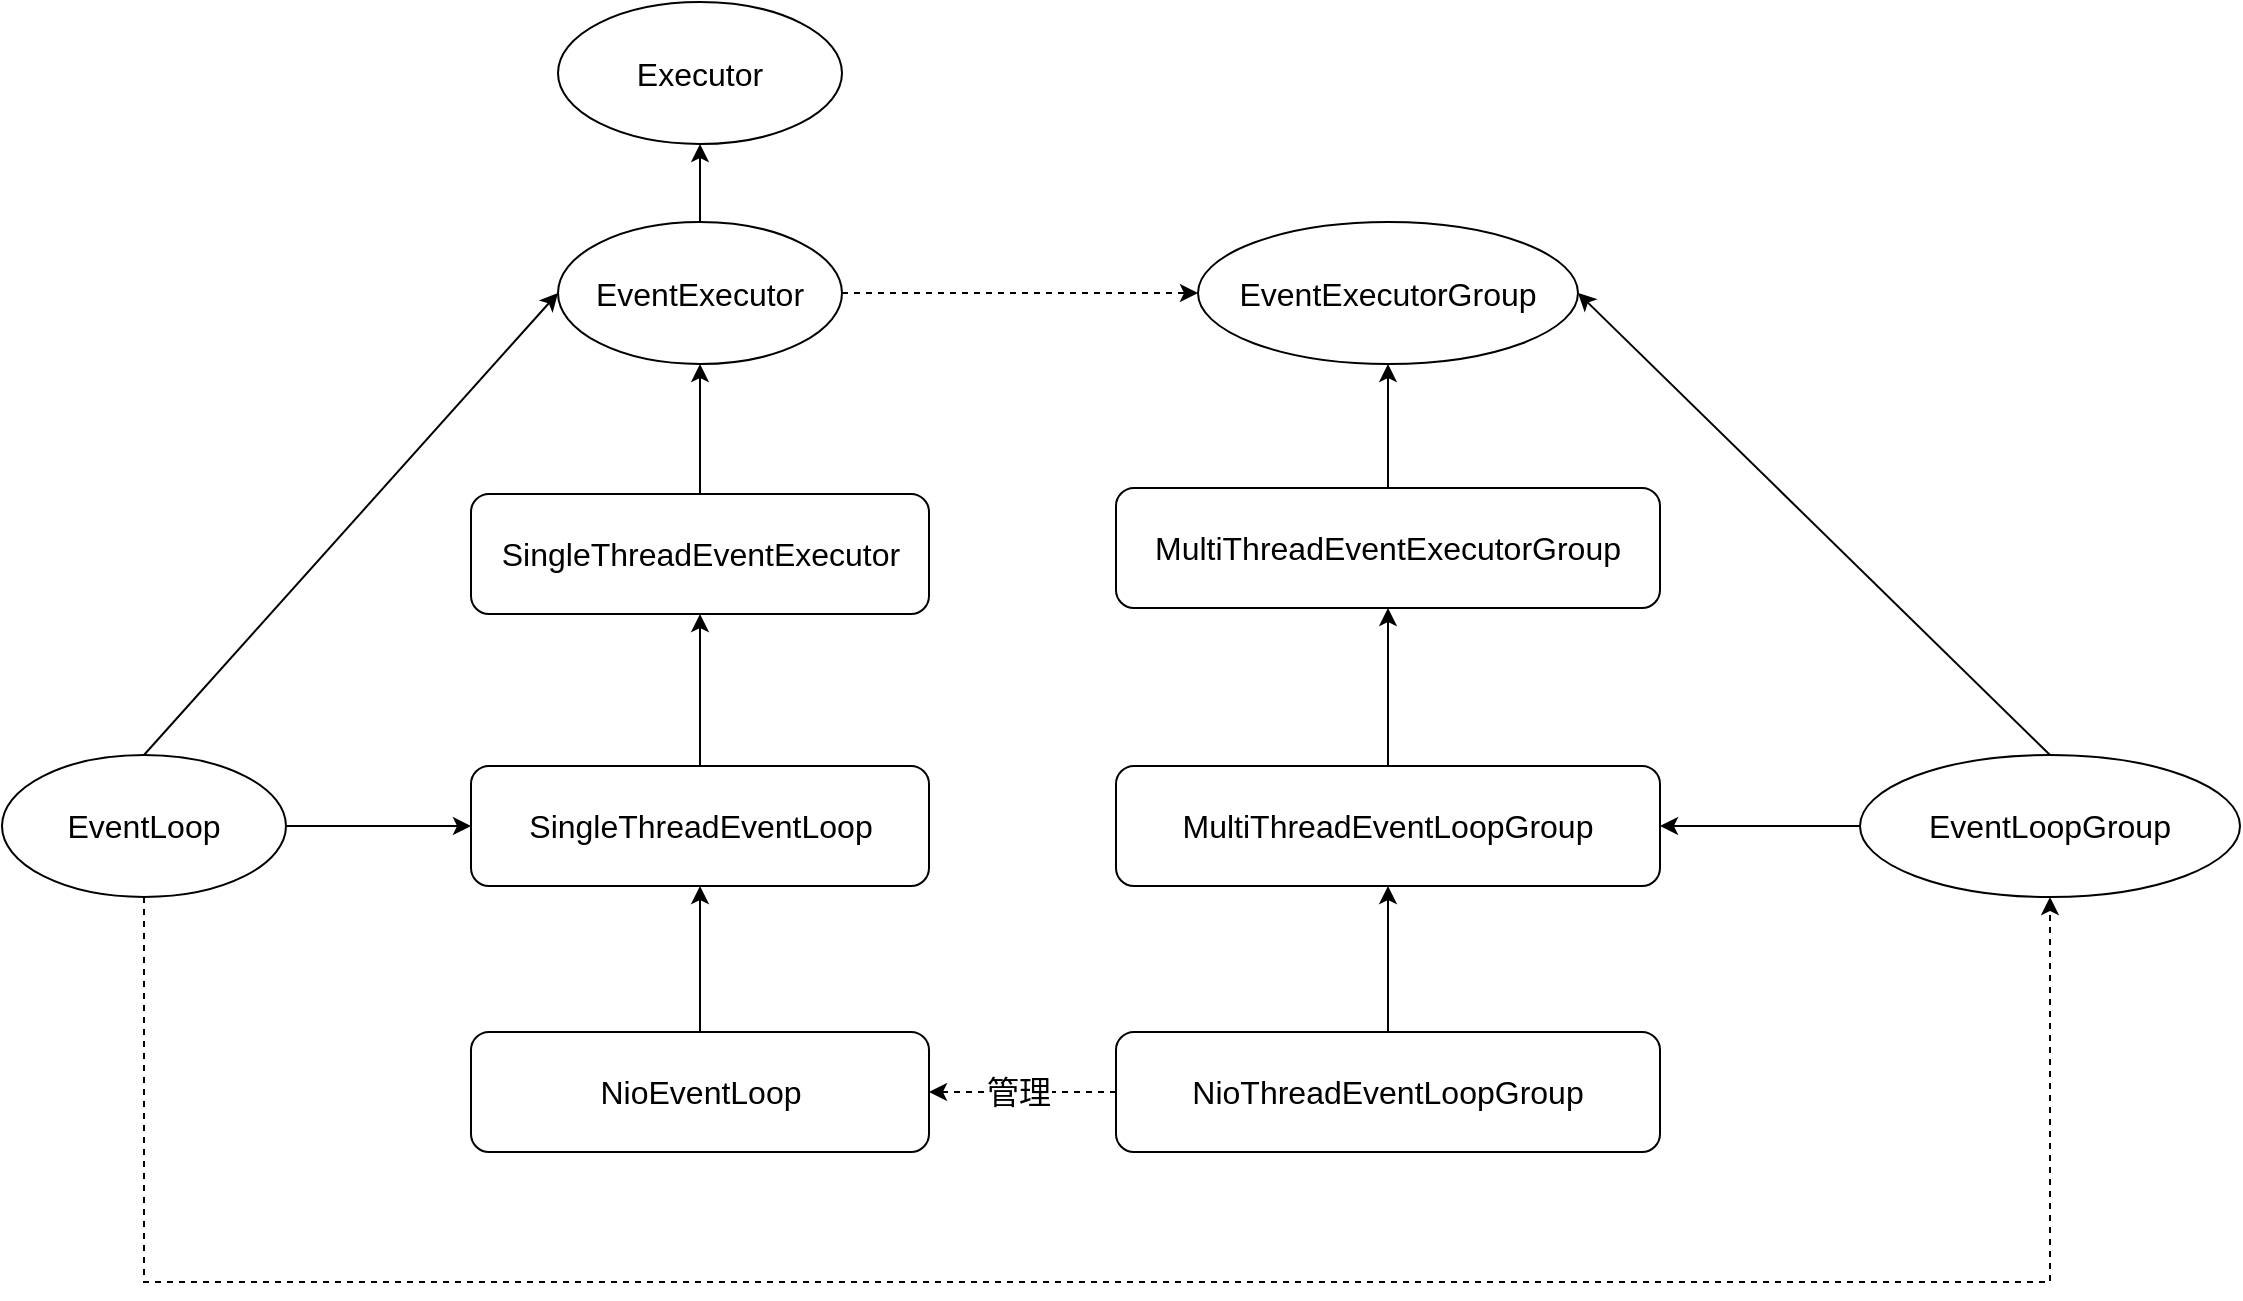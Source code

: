 <mxfile version="22.0.3" type="device">
  <diagram name="第 1 页" id="c_1S3M-OjREDbeR5obq9">
    <mxGraphModel dx="1889" dy="1306" grid="0" gridSize="10" guides="1" tooltips="1" connect="1" arrows="1" fold="1" page="0" pageScale="1" pageWidth="827" pageHeight="1169" math="0" shadow="0">
      <root>
        <mxCell id="0" />
        <mxCell id="1" parent="0" />
        <mxCell id="nO7J6b2MA-JyO90qj8Ey-29" style="edgeStyle=orthogonalEdgeStyle;rounded=0;orthogonalLoop=1;jettySize=auto;html=1;exitX=1;exitY=0.5;exitDx=0;exitDy=0;dashed=1;" edge="1" parent="1" source="nO7J6b2MA-JyO90qj8Ey-1" target="nO7J6b2MA-JyO90qj8Ey-5">
          <mxGeometry relative="1" as="geometry" />
        </mxCell>
        <mxCell id="nO7J6b2MA-JyO90qj8Ey-31" style="edgeStyle=orthogonalEdgeStyle;rounded=0;orthogonalLoop=1;jettySize=auto;html=1;exitX=0.5;exitY=0;exitDx=0;exitDy=0;entryX=0.5;entryY=1;entryDx=0;entryDy=0;" edge="1" parent="1" source="nO7J6b2MA-JyO90qj8Ey-1" target="nO7J6b2MA-JyO90qj8Ey-30">
          <mxGeometry relative="1" as="geometry" />
        </mxCell>
        <mxCell id="nO7J6b2MA-JyO90qj8Ey-1" value="EventExecutor" style="ellipse;whiteSpace=wrap;html=1;fontSize=16;" vertex="1" parent="1">
          <mxGeometry x="31" y="88" width="142" height="71" as="geometry" />
        </mxCell>
        <mxCell id="nO7J6b2MA-JyO90qj8Ey-8" style="rounded=0;orthogonalLoop=1;jettySize=auto;html=1;exitX=0.5;exitY=0;exitDx=0;exitDy=0;entryX=0;entryY=0.5;entryDx=0;entryDy=0;" edge="1" parent="1" source="nO7J6b2MA-JyO90qj8Ey-4" target="nO7J6b2MA-JyO90qj8Ey-1">
          <mxGeometry relative="1" as="geometry" />
        </mxCell>
        <mxCell id="nO7J6b2MA-JyO90qj8Ey-13" style="edgeStyle=orthogonalEdgeStyle;rounded=0;orthogonalLoop=1;jettySize=auto;html=1;exitX=1;exitY=0.5;exitDx=0;exitDy=0;" edge="1" parent="1" source="nO7J6b2MA-JyO90qj8Ey-4" target="nO7J6b2MA-JyO90qj8Ey-10">
          <mxGeometry relative="1" as="geometry" />
        </mxCell>
        <mxCell id="nO7J6b2MA-JyO90qj8Ey-27" style="edgeStyle=orthogonalEdgeStyle;rounded=0;orthogonalLoop=1;jettySize=auto;html=1;exitX=0.5;exitY=1;exitDx=0;exitDy=0;entryX=0.5;entryY=1;entryDx=0;entryDy=0;dashed=1;" edge="1" parent="1" source="nO7J6b2MA-JyO90qj8Ey-4" target="nO7J6b2MA-JyO90qj8Ey-6">
          <mxGeometry relative="1" as="geometry">
            <Array as="points">
              <mxPoint x="-176" y="618" />
              <mxPoint x="777" y="618" />
            </Array>
          </mxGeometry>
        </mxCell>
        <mxCell id="nO7J6b2MA-JyO90qj8Ey-4" value="EventLoop" style="ellipse;whiteSpace=wrap;html=1;fontSize=16;" vertex="1" parent="1">
          <mxGeometry x="-247" y="354.5" width="142" height="71" as="geometry" />
        </mxCell>
        <mxCell id="nO7J6b2MA-JyO90qj8Ey-5" value="EventExecutorGroup" style="ellipse;whiteSpace=wrap;html=1;fontSize=16;" vertex="1" parent="1">
          <mxGeometry x="351" y="88" width="190" height="71" as="geometry" />
        </mxCell>
        <mxCell id="nO7J6b2MA-JyO90qj8Ey-20" style="edgeStyle=orthogonalEdgeStyle;rounded=0;orthogonalLoop=1;jettySize=auto;html=1;" edge="1" parent="1" source="nO7J6b2MA-JyO90qj8Ey-6" target="nO7J6b2MA-JyO90qj8Ey-17">
          <mxGeometry relative="1" as="geometry" />
        </mxCell>
        <mxCell id="nO7J6b2MA-JyO90qj8Ey-21" style="rounded=0;orthogonalLoop=1;jettySize=auto;html=1;exitX=0.5;exitY=0;exitDx=0;exitDy=0;entryX=1;entryY=0.5;entryDx=0;entryDy=0;" edge="1" parent="1" source="nO7J6b2MA-JyO90qj8Ey-6" target="nO7J6b2MA-JyO90qj8Ey-5">
          <mxGeometry relative="1" as="geometry" />
        </mxCell>
        <mxCell id="nO7J6b2MA-JyO90qj8Ey-6" value="EventLoopGroup" style="ellipse;whiteSpace=wrap;html=1;fontSize=16;" vertex="1" parent="1">
          <mxGeometry x="682" y="354.5" width="190" height="71" as="geometry" />
        </mxCell>
        <mxCell id="nO7J6b2MA-JyO90qj8Ey-11" style="edgeStyle=orthogonalEdgeStyle;rounded=0;orthogonalLoop=1;jettySize=auto;html=1;exitX=0.5;exitY=0;exitDx=0;exitDy=0;" edge="1" parent="1" source="nO7J6b2MA-JyO90qj8Ey-7" target="nO7J6b2MA-JyO90qj8Ey-1">
          <mxGeometry relative="1" as="geometry" />
        </mxCell>
        <mxCell id="nO7J6b2MA-JyO90qj8Ey-7" value="SingleThreadEventExecutor" style="rounded=1;whiteSpace=wrap;html=1;fontSize=16;" vertex="1" parent="1">
          <mxGeometry x="-12.5" y="224" width="229" height="60" as="geometry" />
        </mxCell>
        <mxCell id="nO7J6b2MA-JyO90qj8Ey-12" style="edgeStyle=orthogonalEdgeStyle;rounded=0;orthogonalLoop=1;jettySize=auto;html=1;exitX=0.5;exitY=0;exitDx=0;exitDy=0;" edge="1" parent="1" source="nO7J6b2MA-JyO90qj8Ey-10" target="nO7J6b2MA-JyO90qj8Ey-7">
          <mxGeometry relative="1" as="geometry" />
        </mxCell>
        <mxCell id="nO7J6b2MA-JyO90qj8Ey-10" value="SingleThreadEventLoop" style="rounded=1;whiteSpace=wrap;html=1;fontSize=16;" vertex="1" parent="1">
          <mxGeometry x="-12.5" y="360" width="229" height="60" as="geometry" />
        </mxCell>
        <mxCell id="nO7J6b2MA-JyO90qj8Ey-15" style="edgeStyle=orthogonalEdgeStyle;rounded=0;orthogonalLoop=1;jettySize=auto;html=1;exitX=0.5;exitY=0;exitDx=0;exitDy=0;" edge="1" parent="1" source="nO7J6b2MA-JyO90qj8Ey-14" target="nO7J6b2MA-JyO90qj8Ey-10">
          <mxGeometry relative="1" as="geometry" />
        </mxCell>
        <mxCell id="nO7J6b2MA-JyO90qj8Ey-14" value="NioEventLoop" style="rounded=1;whiteSpace=wrap;html=1;fontSize=16;" vertex="1" parent="1">
          <mxGeometry x="-12.5" y="493" width="229" height="60" as="geometry" />
        </mxCell>
        <mxCell id="nO7J6b2MA-JyO90qj8Ey-22" style="edgeStyle=orthogonalEdgeStyle;rounded=0;orthogonalLoop=1;jettySize=auto;html=1;exitX=0.5;exitY=0;exitDx=0;exitDy=0;" edge="1" parent="1" source="nO7J6b2MA-JyO90qj8Ey-16" target="nO7J6b2MA-JyO90qj8Ey-5">
          <mxGeometry relative="1" as="geometry" />
        </mxCell>
        <mxCell id="nO7J6b2MA-JyO90qj8Ey-16" value="MultiThreadEventExecutorGroup" style="rounded=1;whiteSpace=wrap;html=1;fontSize=16;" vertex="1" parent="1">
          <mxGeometry x="310" y="221" width="272" height="60" as="geometry" />
        </mxCell>
        <mxCell id="nO7J6b2MA-JyO90qj8Ey-23" style="edgeStyle=orthogonalEdgeStyle;rounded=0;orthogonalLoop=1;jettySize=auto;html=1;exitX=0.5;exitY=0;exitDx=0;exitDy=0;" edge="1" parent="1" source="nO7J6b2MA-JyO90qj8Ey-17" target="nO7J6b2MA-JyO90qj8Ey-16">
          <mxGeometry relative="1" as="geometry" />
        </mxCell>
        <mxCell id="nO7J6b2MA-JyO90qj8Ey-17" value="MultiThreadEventLoopGroup" style="rounded=1;whiteSpace=wrap;html=1;fontSize=16;" vertex="1" parent="1">
          <mxGeometry x="310" y="360" width="272" height="60" as="geometry" />
        </mxCell>
        <mxCell id="nO7J6b2MA-JyO90qj8Ey-24" style="edgeStyle=orthogonalEdgeStyle;rounded=0;orthogonalLoop=1;jettySize=auto;html=1;exitX=0.5;exitY=0;exitDx=0;exitDy=0;" edge="1" parent="1" source="nO7J6b2MA-JyO90qj8Ey-19" target="nO7J6b2MA-JyO90qj8Ey-17">
          <mxGeometry relative="1" as="geometry" />
        </mxCell>
        <mxCell id="nO7J6b2MA-JyO90qj8Ey-25" style="edgeStyle=orthogonalEdgeStyle;rounded=0;orthogonalLoop=1;jettySize=auto;html=1;exitX=0;exitY=0.5;exitDx=0;exitDy=0;dashed=1;" edge="1" parent="1" source="nO7J6b2MA-JyO90qj8Ey-19" target="nO7J6b2MA-JyO90qj8Ey-14">
          <mxGeometry relative="1" as="geometry" />
        </mxCell>
        <mxCell id="nO7J6b2MA-JyO90qj8Ey-26" value="管理" style="edgeLabel;html=1;align=center;verticalAlign=middle;resizable=0;points=[];fontSize=16;" vertex="1" connectable="0" parent="nO7J6b2MA-JyO90qj8Ey-25">
          <mxGeometry x="0.047" relative="1" as="geometry">
            <mxPoint as="offset" />
          </mxGeometry>
        </mxCell>
        <mxCell id="nO7J6b2MA-JyO90qj8Ey-19" value="NioThreadEventLoopGroup" style="rounded=1;whiteSpace=wrap;html=1;fontSize=16;" vertex="1" parent="1">
          <mxGeometry x="310" y="493" width="272" height="60" as="geometry" />
        </mxCell>
        <mxCell id="nO7J6b2MA-JyO90qj8Ey-30" value="Executor" style="ellipse;whiteSpace=wrap;html=1;fontSize=16;" vertex="1" parent="1">
          <mxGeometry x="31" y="-22" width="142" height="71" as="geometry" />
        </mxCell>
      </root>
    </mxGraphModel>
  </diagram>
</mxfile>
